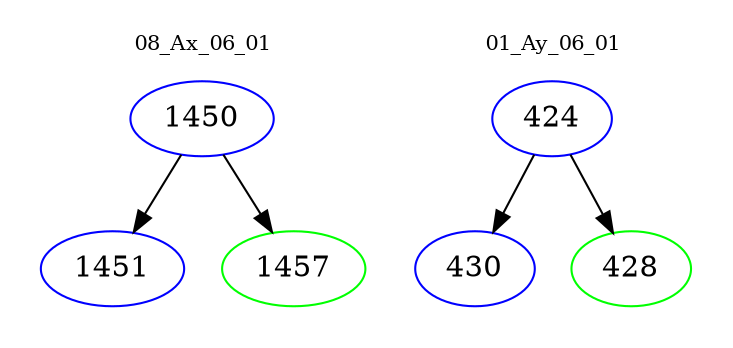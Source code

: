 digraph{
subgraph cluster_0 {
color = white
label = "08_Ax_06_01";
fontsize=10;
T0_1450 [label="1450", color="blue"]
T0_1450 -> T0_1451 [color="black"]
T0_1451 [label="1451", color="blue"]
T0_1450 -> T0_1457 [color="black"]
T0_1457 [label="1457", color="green"]
}
subgraph cluster_1 {
color = white
label = "01_Ay_06_01";
fontsize=10;
T1_424 [label="424", color="blue"]
T1_424 -> T1_430 [color="black"]
T1_430 [label="430", color="blue"]
T1_424 -> T1_428 [color="black"]
T1_428 [label="428", color="green"]
}
}
